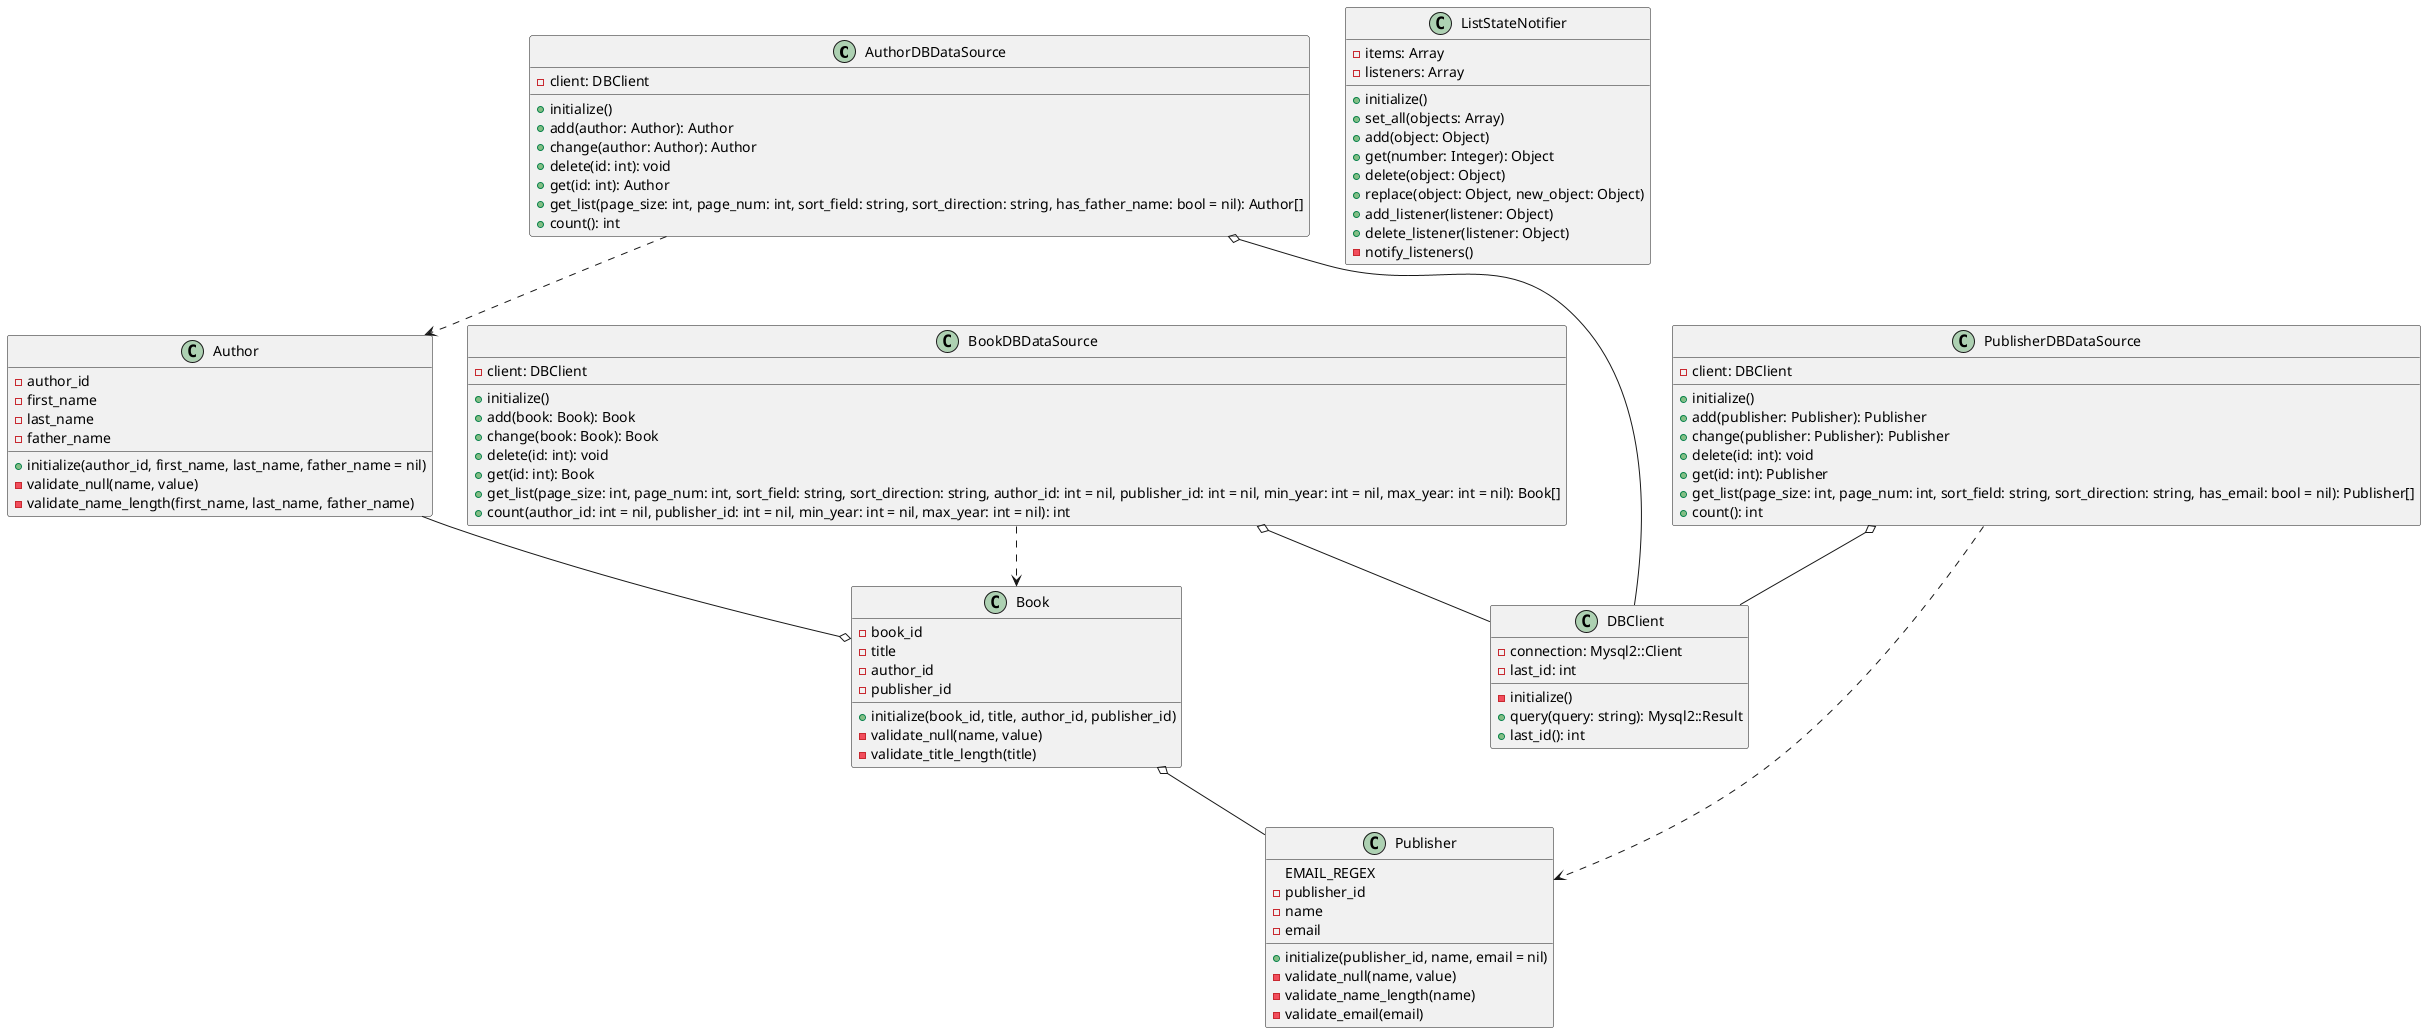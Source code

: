 @startuml
@startuml
class AuthorDBDataSource {
- client: DBClient
+ initialize()
+ add(author: Author): Author
+ change(author: Author): Author
+ delete(id: int): void
+ get(id: int): Author
+ get_list(page_size: int, page_num: int, sort_field: string, sort_direction: string, has_father_name: bool = nil): Author[]
+ count(): int
}

class PublisherDBDataSource {
- client: DBClient
+ initialize()
+ add(publisher: Publisher): Publisher
+ change(publisher: Publisher): Publisher
+ delete(id: int): void
+ get(id: int): Publisher
+ get_list(page_size: int, page_num: int, sort_field: string, sort_direction: string, has_email: bool = nil): Publisher[]
+ count(): int
}

class BookDBDataSource {
- client: DBClient
+ initialize()
+ add(book: Book): Book
+ change(book: Book): Book
+ delete(id: int): void
+ get(id: int): Book
+ get_list(page_size: int, page_num: int, sort_field: string, sort_direction: string, author_id: int = nil, publisher_id: int = nil, min_year: int = nil, max_year: int = nil): Book[]
+ count(author_id: int = nil, publisher_id: int = nil, min_year: int = nil, max_year: int = nil): int
}

class DBClient {
- connection: Mysql2::Client
- last_id: int
- initialize()
+ query(query: string): Mysql2::Result
+ last_id(): int
}

class Author {
  - author_id
  - first_name
  - last_name
  - father_name

  + initialize(author_id, first_name, last_name, father_name = nil)
  - validate_null(name, value)
  - validate_name_length(first_name, last_name, father_name)
}

class Book {
  - book_id
  - title
  - author_id
  - publisher_id

  + initialize(book_id, title, author_id, publisher_id)
  - validate_null(name, value)
  - validate_title_length(title)
}

class Publisher {
  EMAIL_REGEX
  - publisher_id
  - name
  - email

  + initialize(publisher_id, name, email = nil)
  - validate_null(name, value)
  - validate_name_length(name)
  - validate_email(email)
}
class ListStateNotifier {
  - items: Array
  - listeners: Array
  + initialize()
  + set_all(objects: Array)
  + add(object: Object)
  + get(number: Integer): Object
  + delete(object: Object)
  + replace(object: Object, new_object: Object)
  + add_listener(listener: Object)
  + delete_listener(listener: Object)
  - notify_listeners()
}

Author  --o Book
Book o-- Publisher
AuthorDBDataSource o-- DBClient
PublisherDBDataSource o-- DBClient
BookDBDataSource o-- DBClient
AuthorDBDataSource ..> Author
PublisherDBDataSource ..> Publisher
BookDBDataSource ..> Book




@enduml